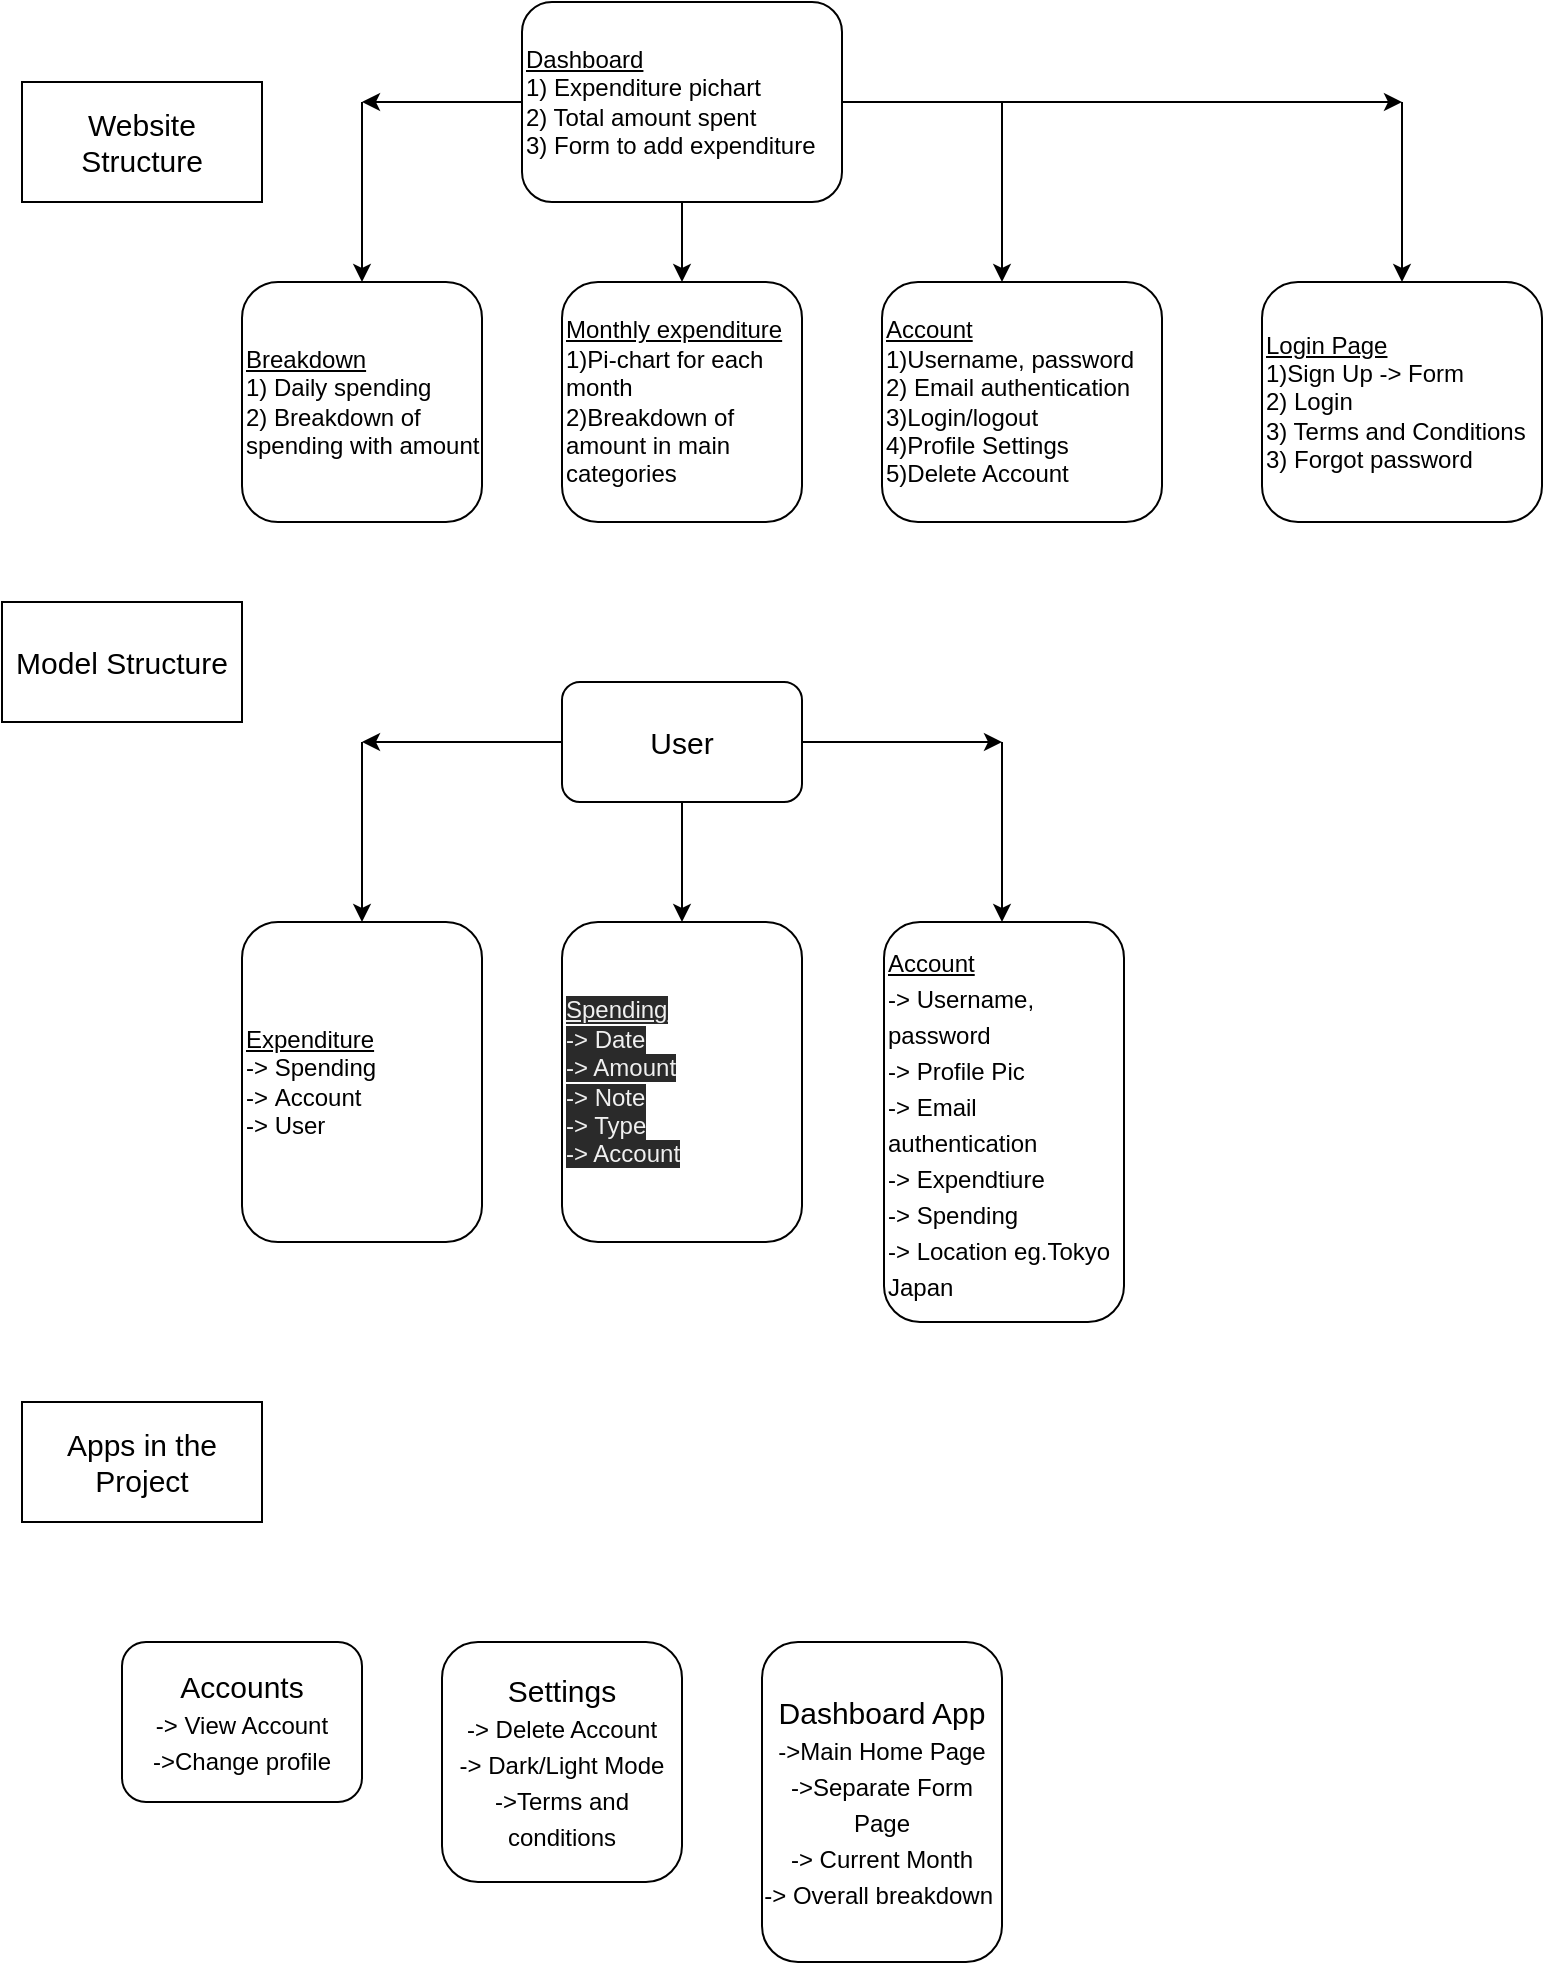 <mxfile>
    <diagram id="ncoRFozhDAJn9ymLV5I0" name="Page-1">
        <mxGraphModel dx="947" dy="444" grid="1" gridSize="10" guides="1" tooltips="1" connect="1" arrows="1" fold="1" page="1" pageScale="1" pageWidth="827" pageHeight="1169" math="0" shadow="0">
            <root>
                <mxCell id="0"/>
                <mxCell id="1" parent="0"/>
                <mxCell id="5" style="edgeStyle=none;html=1;exitX=1;exitY=0.5;exitDx=0;exitDy=0;" parent="1" source="2" edge="1">
                    <mxGeometry relative="1" as="geometry">
                        <mxPoint x="720" y="70" as="targetPoint"/>
                    </mxGeometry>
                </mxCell>
                <mxCell id="8" style="edgeStyle=none;html=1;" parent="1" source="2" target="9" edge="1">
                    <mxGeometry relative="1" as="geometry">
                        <mxPoint x="360" y="160" as="targetPoint"/>
                    </mxGeometry>
                </mxCell>
                <mxCell id="10" style="edgeStyle=none;html=1;" parent="1" source="2" edge="1">
                    <mxGeometry relative="1" as="geometry">
                        <mxPoint x="200" y="70" as="targetPoint"/>
                    </mxGeometry>
                </mxCell>
                <mxCell id="2" value="&lt;u&gt;Dashboard&lt;br&gt;&lt;/u&gt;1) Expenditure pichart&lt;br&gt;2) Total amount spent&lt;br&gt;3) Form to add expenditure&amp;nbsp;" style="rounded=1;whiteSpace=wrap;html=1;align=left;" parent="1" vertex="1">
                    <mxGeometry x="280" y="20" width="160" height="100" as="geometry"/>
                </mxCell>
                <mxCell id="6" value="" style="endArrow=classic;html=1;" parent="1" edge="1">
                    <mxGeometry width="50" height="50" relative="1" as="geometry">
                        <mxPoint x="520" y="70" as="sourcePoint"/>
                        <mxPoint x="520" y="160" as="targetPoint"/>
                    </mxGeometry>
                </mxCell>
                <mxCell id="7" value="&lt;u&gt;Account&lt;/u&gt;&lt;br&gt;1)Username, password&lt;br&gt;2) Email authentication&lt;br&gt;3)Login/logout&lt;br&gt;4)Profile Settings&lt;br&gt;5)Delete Account" style="rounded=1;whiteSpace=wrap;html=1;align=left;" parent="1" vertex="1">
                    <mxGeometry x="460" y="160" width="140" height="120" as="geometry"/>
                </mxCell>
                <mxCell id="9" value="&lt;u&gt;Monthly expenditure&lt;/u&gt;&lt;br&gt;1)Pi-chart for each month&amp;nbsp;&lt;br&gt;2)Breakdown of amount in main categories" style="rounded=1;whiteSpace=wrap;html=1;align=left;" parent="1" vertex="1">
                    <mxGeometry x="300" y="160" width="120" height="120" as="geometry"/>
                </mxCell>
                <mxCell id="11" value="" style="endArrow=classic;html=1;" parent="1" edge="1">
                    <mxGeometry width="50" height="50" relative="1" as="geometry">
                        <mxPoint x="200" y="70" as="sourcePoint"/>
                        <mxPoint x="200" y="160" as="targetPoint"/>
                    </mxGeometry>
                </mxCell>
                <mxCell id="12" value="&lt;u&gt;Breakdown&lt;/u&gt;&lt;br&gt;1) Daily spending&amp;nbsp;&lt;br&gt;2) Breakdown of spending with amount" style="rounded=1;whiteSpace=wrap;html=1;align=left;" parent="1" vertex="1">
                    <mxGeometry x="140" y="160" width="120" height="120" as="geometry"/>
                </mxCell>
                <mxCell id="14" value="&lt;font style=&quot;font-size: 15px&quot;&gt;Website Structure&lt;/font&gt;" style="rounded=0;whiteSpace=wrap;html=1;" parent="1" vertex="1">
                    <mxGeometry x="30" y="60" width="120" height="60" as="geometry"/>
                </mxCell>
                <mxCell id="15" value="&lt;font style=&quot;font-size: 15px&quot;&gt;Model Structure&lt;/font&gt;" style="rounded=0;whiteSpace=wrap;html=1;" parent="1" vertex="1">
                    <mxGeometry x="20" y="320" width="120" height="60" as="geometry"/>
                </mxCell>
                <mxCell id="17" style="edgeStyle=none;html=1;fontSize=15;" parent="1" source="16" edge="1">
                    <mxGeometry relative="1" as="geometry">
                        <mxPoint x="520" y="390" as="targetPoint"/>
                    </mxGeometry>
                </mxCell>
                <mxCell id="20" style="edgeStyle=none;html=1;fontSize=12;" parent="1" source="16" target="21" edge="1">
                    <mxGeometry relative="1" as="geometry">
                        <mxPoint x="360" y="480" as="targetPoint"/>
                    </mxGeometry>
                </mxCell>
                <mxCell id="24" style="edgeStyle=none;html=1;exitX=0;exitY=0.5;exitDx=0;exitDy=0;fontSize=12;" parent="1" source="16" edge="1">
                    <mxGeometry relative="1" as="geometry">
                        <mxPoint x="200" y="390" as="targetPoint"/>
                    </mxGeometry>
                </mxCell>
                <mxCell id="16" value="User" style="rounded=1;whiteSpace=wrap;html=1;fontSize=15;" parent="1" vertex="1">
                    <mxGeometry x="300" y="360" width="120" height="60" as="geometry"/>
                </mxCell>
                <mxCell id="18" value="" style="endArrow=classic;html=1;fontSize=15;" parent="1" edge="1">
                    <mxGeometry width="50" height="50" relative="1" as="geometry">
                        <mxPoint x="520" y="390" as="sourcePoint"/>
                        <mxPoint x="520" y="480" as="targetPoint"/>
                    </mxGeometry>
                </mxCell>
                <mxCell id="19" value="&lt;span style=&quot;font-size: 12px&quot;&gt;&lt;u&gt;Account&lt;/u&gt;&lt;br&gt;-&amp;gt; Username, password&lt;br&gt;-&amp;gt; Profile Pic&lt;br&gt;-&amp;gt; Email authentication&lt;br&gt;-&amp;gt; Expendtiure&lt;br&gt;-&amp;gt; Spending&lt;br&gt;-&amp;gt; Location eg.Tokyo Japan&lt;br&gt;&lt;/span&gt;" style="rounded=1;whiteSpace=wrap;html=1;fontSize=15;align=left;" parent="1" vertex="1">
                    <mxGeometry x="461" y="480" width="120" height="200" as="geometry"/>
                </mxCell>
                <mxCell id="21" value="&lt;u style=&quot;color: rgb(240 , 240 , 240) ; font-family: &amp;#34;helvetica&amp;#34; ; font-size: 12px ; font-style: normal ; font-weight: 400 ; letter-spacing: normal ; text-indent: 0px ; text-transform: none ; word-spacing: 0px ; background-color: rgb(42 , 42 , 42)&quot;&gt;Spending&lt;/u&gt;&lt;br style=&quot;color: rgb(240 , 240 , 240) ; font-family: &amp;#34;helvetica&amp;#34; ; font-size: 12px ; font-style: normal ; font-weight: 400 ; letter-spacing: normal ; text-indent: 0px ; text-transform: none ; word-spacing: 0px ; background-color: rgb(42 , 42 , 42)&quot;&gt;&lt;span style=&quot;color: rgb(240 , 240 , 240) ; font-family: &amp;#34;helvetica&amp;#34; ; font-size: 12px ; font-style: normal ; font-weight: 400 ; letter-spacing: normal ; text-indent: 0px ; text-transform: none ; word-spacing: 0px ; background-color: rgb(42 , 42 , 42) ; display: inline ; float: none&quot;&gt;-&amp;gt; Date&lt;/span&gt;&lt;br style=&quot;color: rgb(240 , 240 , 240) ; font-family: &amp;#34;helvetica&amp;#34; ; font-size: 12px ; font-style: normal ; font-weight: 400 ; letter-spacing: normal ; text-indent: 0px ; text-transform: none ; word-spacing: 0px ; background-color: rgb(42 , 42 , 42)&quot;&gt;&lt;span style=&quot;color: rgb(240 , 240 , 240) ; font-family: &amp;#34;helvetica&amp;#34; ; font-size: 12px ; font-style: normal ; font-weight: 400 ; letter-spacing: normal ; text-indent: 0px ; text-transform: none ; word-spacing: 0px ; background-color: rgb(42 , 42 , 42) ; display: inline ; float: none&quot;&gt;-&amp;gt; Amount&lt;/span&gt;&lt;br style=&quot;color: rgb(240 , 240 , 240) ; font-family: &amp;#34;helvetica&amp;#34; ; font-size: 12px ; font-style: normal ; font-weight: 400 ; letter-spacing: normal ; text-indent: 0px ; text-transform: none ; word-spacing: 0px ; background-color: rgb(42 , 42 , 42)&quot;&gt;&lt;span style=&quot;color: rgb(240 , 240 , 240) ; font-family: &amp;#34;helvetica&amp;#34; ; font-size: 12px ; font-style: normal ; font-weight: 400 ; letter-spacing: normal ; text-indent: 0px ; text-transform: none ; word-spacing: 0px ; background-color: rgb(42 , 42 , 42) ; display: inline ; float: none&quot;&gt;-&amp;gt; Note&lt;/span&gt;&lt;br style=&quot;color: rgb(240 , 240 , 240) ; font-family: &amp;#34;helvetica&amp;#34; ; font-size: 12px ; font-style: normal ; font-weight: 400 ; letter-spacing: normal ; text-indent: 0px ; text-transform: none ; word-spacing: 0px ; background-color: rgb(42 , 42 , 42)&quot;&gt;&lt;span style=&quot;color: rgb(240 , 240 , 240) ; font-family: &amp;#34;helvetica&amp;#34; ; font-size: 12px ; font-style: normal ; font-weight: 400 ; letter-spacing: normal ; text-indent: 0px ; text-transform: none ; word-spacing: 0px ; background-color: rgb(42 , 42 , 42) ; display: inline ; float: none&quot;&gt;-&amp;gt; Type&lt;br&gt;-&amp;gt; Account&lt;br&gt;&lt;/span&gt;" style="rounded=1;whiteSpace=wrap;html=1;fontSize=12;align=left;" parent="1" vertex="1">
                    <mxGeometry x="300" y="480" width="120" height="160" as="geometry"/>
                </mxCell>
                <mxCell id="23" value="&lt;u style=&quot;font-family: &amp;#34;helvetica&amp;#34;&quot;&gt;Expenditure&lt;/u&gt;&lt;br style=&quot;font-family: &amp;#34;helvetica&amp;#34;&quot;&gt;&lt;span style=&quot;font-family: &amp;#34;helvetica&amp;#34;&quot;&gt;-&amp;gt; Spending&lt;/span&gt;&lt;br style=&quot;font-family: &amp;#34;helvetica&amp;#34;&quot;&gt;&lt;span style=&quot;font-family: &amp;#34;helvetica&amp;#34;&quot;&gt;-&amp;gt;&lt;/span&gt;&lt;span style=&quot;font-family: &amp;#34;helvetica&amp;#34;&quot;&gt;&amp;nbsp;Account&lt;/span&gt;&lt;span style=&quot;font-family: &amp;#34;helvetica&amp;#34;&quot;&gt;&lt;br&gt;-&amp;gt; User&lt;br&gt;&lt;/span&gt;" style="rounded=1;whiteSpace=wrap;html=1;fontSize=12;align=left;" parent="1" vertex="1">
                    <mxGeometry x="140" y="480" width="120" height="160" as="geometry"/>
                </mxCell>
                <mxCell id="25" value="" style="endArrow=classic;html=1;fontSize=12;entryX=0.5;entryY=0;entryDx=0;entryDy=0;" parent="1" target="23" edge="1">
                    <mxGeometry width="50" height="50" relative="1" as="geometry">
                        <mxPoint x="200" y="390" as="sourcePoint"/>
                        <mxPoint x="390" y="520" as="targetPoint"/>
                    </mxGeometry>
                </mxCell>
                <mxCell id="26" value="" style="endArrow=classic;html=1;" parent="1" edge="1">
                    <mxGeometry width="50" height="50" relative="1" as="geometry">
                        <mxPoint x="720" y="70" as="sourcePoint"/>
                        <mxPoint x="720" y="160" as="targetPoint"/>
                    </mxGeometry>
                </mxCell>
                <mxCell id="27" value="&lt;u&gt;Login Page&lt;/u&gt;&lt;br&gt;1)Sign Up -&amp;gt; Form&lt;br&gt;2) Login&amp;nbsp;&lt;br&gt;3) Terms and Conditions&lt;br&gt;3) Forgot password" style="rounded=1;whiteSpace=wrap;html=1;align=left;" parent="1" vertex="1">
                    <mxGeometry x="650" y="160" width="140" height="120" as="geometry"/>
                </mxCell>
                <mxCell id="28" value="&lt;font style=&quot;font-size: 15px&quot;&gt;Apps in the Project&lt;/font&gt;" style="rounded=0;whiteSpace=wrap;html=1;" vertex="1" parent="1">
                    <mxGeometry x="30" y="720" width="120" height="60" as="geometry"/>
                </mxCell>
                <mxCell id="29" value="Accounts&lt;br&gt;&lt;span style=&quot;font-size: 12px&quot;&gt;-&amp;gt; View Account&lt;br&gt;-&amp;gt;Change profile&lt;/span&gt;" style="rounded=1;whiteSpace=wrap;html=1;fontSize=15;" vertex="1" parent="1">
                    <mxGeometry x="80" y="840" width="120" height="80" as="geometry"/>
                </mxCell>
                <mxCell id="32" value="Dashboard App&lt;br&gt;&lt;span style=&quot;font-size: 12px&quot;&gt;-&amp;gt;Main Home Page&lt;br&gt;-&amp;gt;Separate Form Page&lt;br&gt;-&amp;gt; Current Month&lt;br&gt;-&amp;gt; Overall breakdown&amp;nbsp;&lt;/span&gt;" style="rounded=1;whiteSpace=wrap;html=1;fontSize=15;" vertex="1" parent="1">
                    <mxGeometry x="400" y="840" width="120" height="160" as="geometry"/>
                </mxCell>
                <mxCell id="33" value="Settings&lt;br&gt;&lt;span style=&quot;font-size: 12px&quot;&gt;-&amp;gt; Delete Account&lt;br&gt;-&amp;gt; Dark/Light Mode&lt;br&gt;-&amp;gt;Terms and conditions&lt;br&gt;&lt;/span&gt;" style="rounded=1;whiteSpace=wrap;html=1;fontSize=15;" vertex="1" parent="1">
                    <mxGeometry x="240" y="840" width="120" height="120" as="geometry"/>
                </mxCell>
            </root>
        </mxGraphModel>
    </diagram>
</mxfile>